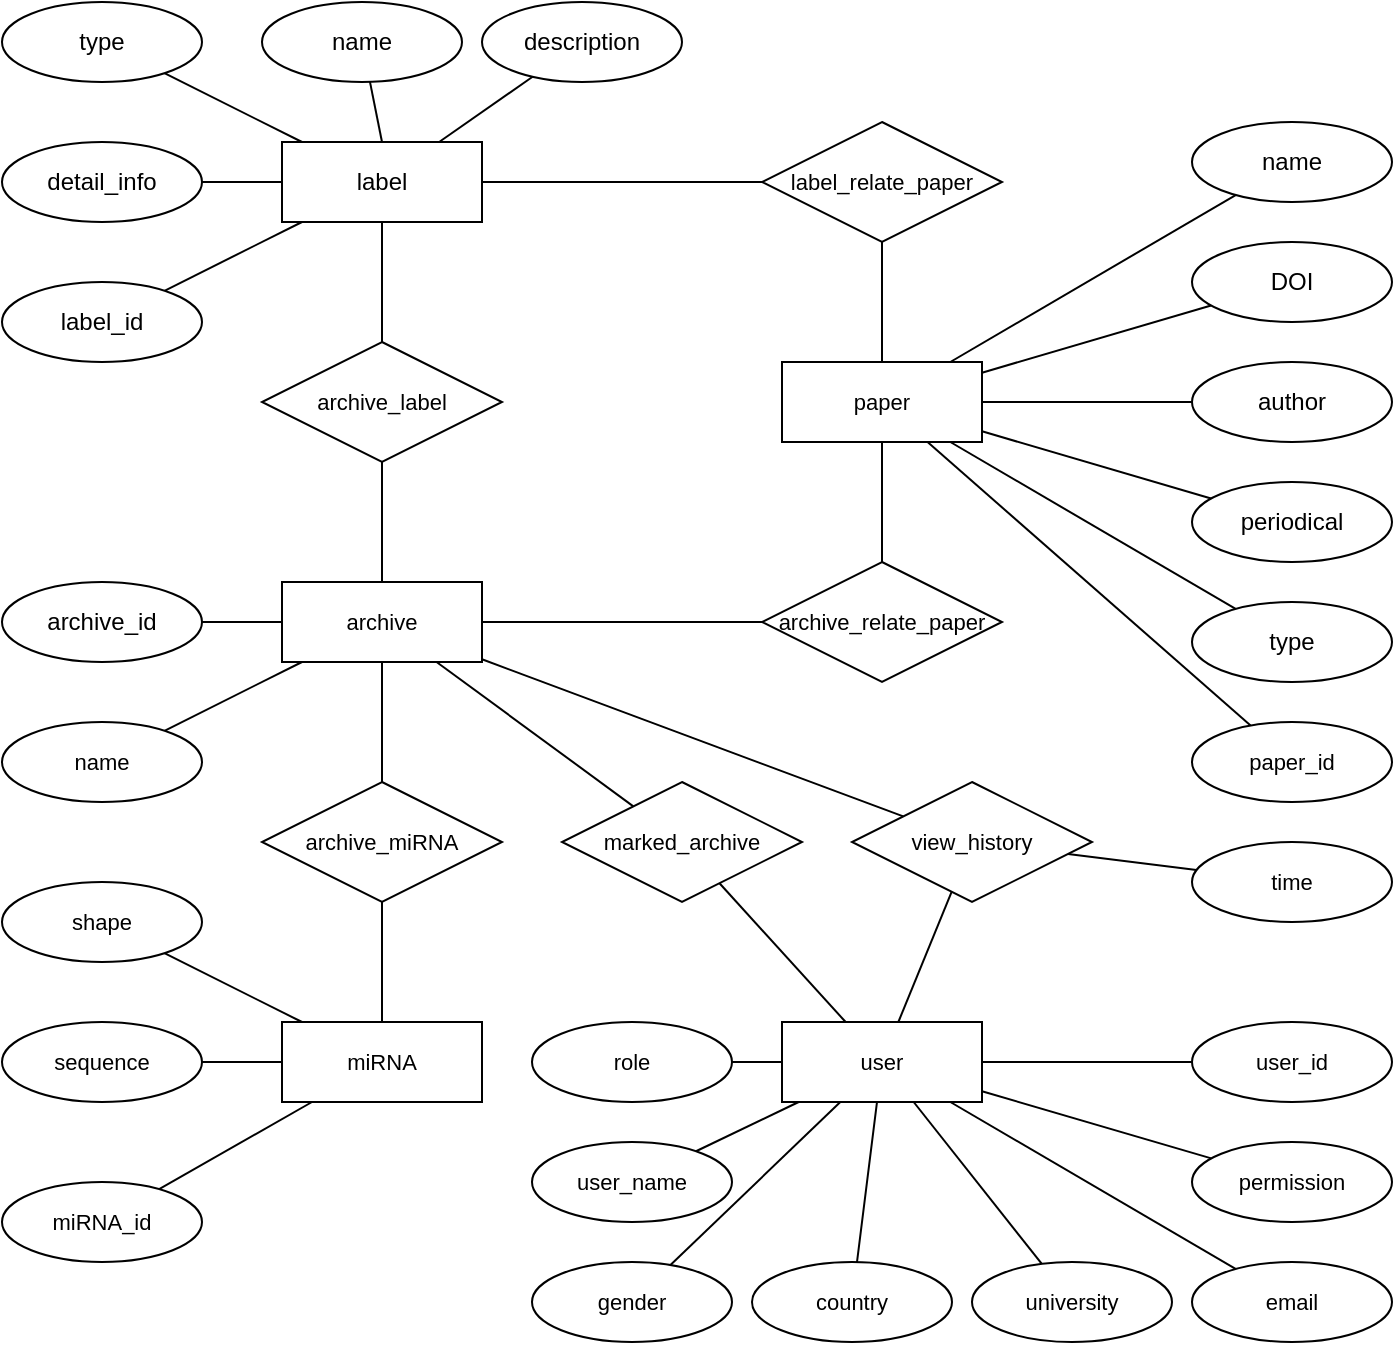 <mxfile version="21.4.0" type="github">
  <diagram id="R2lEEEUBdFMjLlhIrx00" name="Page-1">
    <mxGraphModel dx="1647" dy="893" grid="1" gridSize="10" guides="1" tooltips="1" connect="1" arrows="1" fold="1" page="1" pageScale="1" pageWidth="850" pageHeight="1100" math="0" shadow="0" extFonts="Permanent Marker^https://fonts.googleapis.com/css?family=Permanent+Marker">
      <root>
        <mxCell id="0" />
        <mxCell id="1" parent="0" />
        <mxCell id="EDVuPuXlWvKtLFAjsj-E-16" style="edgeStyle=none;shape=connector;rounded=0;orthogonalLoop=1;jettySize=auto;html=1;labelBackgroundColor=default;strokeColor=default;fontFamily=Helvetica;fontSize=11;fontColor=default;endArrow=none;endFill=0;" edge="1" parent="1" source="EDVuPuXlWvKtLFAjsj-E-1" target="EDVuPuXlWvKtLFAjsj-E-15">
          <mxGeometry relative="1" as="geometry" />
        </mxCell>
        <mxCell id="EDVuPuXlWvKtLFAjsj-E-1" value="label" style="whiteSpace=wrap;html=1;align=center;" vertex="1" parent="1">
          <mxGeometry x="225" y="80" width="100" height="40" as="geometry" />
        </mxCell>
        <mxCell id="EDVuPuXlWvKtLFAjsj-E-7" style="rounded=0;orthogonalLoop=1;jettySize=auto;html=1;endArrow=none;endFill=0;" edge="1" parent="1" source="EDVuPuXlWvKtLFAjsj-E-2" target="EDVuPuXlWvKtLFAjsj-E-1">
          <mxGeometry relative="1" as="geometry" />
        </mxCell>
        <mxCell id="EDVuPuXlWvKtLFAjsj-E-2" value="type" style="ellipse;whiteSpace=wrap;html=1;align=center;" vertex="1" parent="1">
          <mxGeometry x="85" y="10" width="100" height="40" as="geometry" />
        </mxCell>
        <mxCell id="EDVuPuXlWvKtLFAjsj-E-13" style="edgeStyle=none;shape=connector;rounded=0;orthogonalLoop=1;jettySize=auto;html=1;labelBackgroundColor=default;strokeColor=default;fontFamily=Helvetica;fontSize=11;fontColor=default;endArrow=none;endFill=0;" edge="1" parent="1" source="EDVuPuXlWvKtLFAjsj-E-3" target="EDVuPuXlWvKtLFAjsj-E-1">
          <mxGeometry relative="1" as="geometry" />
        </mxCell>
        <mxCell id="EDVuPuXlWvKtLFAjsj-E-3" value="description" style="ellipse;whiteSpace=wrap;html=1;align=center;" vertex="1" parent="1">
          <mxGeometry x="325" y="10" width="100" height="40" as="geometry" />
        </mxCell>
        <mxCell id="EDVuPuXlWvKtLFAjsj-E-12" style="edgeStyle=none;shape=connector;rounded=0;orthogonalLoop=1;jettySize=auto;html=1;entryX=0.5;entryY=0;entryDx=0;entryDy=0;labelBackgroundColor=default;strokeColor=default;fontFamily=Helvetica;fontSize=11;fontColor=default;endArrow=none;endFill=0;" edge="1" parent="1" source="EDVuPuXlWvKtLFAjsj-E-4" target="EDVuPuXlWvKtLFAjsj-E-1">
          <mxGeometry relative="1" as="geometry" />
        </mxCell>
        <mxCell id="EDVuPuXlWvKtLFAjsj-E-4" value="name" style="ellipse;whiteSpace=wrap;html=1;align=center;" vertex="1" parent="1">
          <mxGeometry x="215" y="10" width="100" height="40" as="geometry" />
        </mxCell>
        <mxCell id="EDVuPuXlWvKtLFAjsj-E-10" style="edgeStyle=none;shape=connector;rounded=0;orthogonalLoop=1;jettySize=auto;html=1;labelBackgroundColor=default;strokeColor=default;fontFamily=Helvetica;fontSize=11;fontColor=default;endArrow=none;endFill=0;" edge="1" parent="1" source="EDVuPuXlWvKtLFAjsj-E-5" target="EDVuPuXlWvKtLFAjsj-E-1">
          <mxGeometry relative="1" as="geometry" />
        </mxCell>
        <mxCell id="EDVuPuXlWvKtLFAjsj-E-5" value="detail_info" style="ellipse;whiteSpace=wrap;html=1;align=center;" vertex="1" parent="1">
          <mxGeometry x="85" y="80" width="100" height="40" as="geometry" />
        </mxCell>
        <mxCell id="EDVuPuXlWvKtLFAjsj-E-14" style="edgeStyle=none;shape=connector;rounded=0;orthogonalLoop=1;jettySize=auto;html=1;labelBackgroundColor=default;strokeColor=default;fontFamily=Helvetica;fontSize=11;fontColor=default;endArrow=none;endFill=0;" edge="1" parent="1" source="EDVuPuXlWvKtLFAjsj-E-28" target="EDVuPuXlWvKtLFAjsj-E-1">
          <mxGeometry relative="1" as="geometry">
            <mxPoint x="365" y="100" as="sourcePoint" />
          </mxGeometry>
        </mxCell>
        <mxCell id="EDVuPuXlWvKtLFAjsj-E-11" style="edgeStyle=none;shape=connector;rounded=0;orthogonalLoop=1;jettySize=auto;html=1;labelBackgroundColor=default;strokeColor=default;fontFamily=Helvetica;fontSize=11;fontColor=default;endArrow=none;endFill=0;" edge="1" parent="1" source="EDVuPuXlWvKtLFAjsj-E-8" target="EDVuPuXlWvKtLFAjsj-E-1">
          <mxGeometry relative="1" as="geometry" />
        </mxCell>
        <mxCell id="EDVuPuXlWvKtLFAjsj-E-8" value="label_id" style="ellipse;whiteSpace=wrap;html=1;align=center;" vertex="1" parent="1">
          <mxGeometry x="85" y="150" width="100" height="40" as="geometry" />
        </mxCell>
        <mxCell id="EDVuPuXlWvKtLFAjsj-E-18" style="edgeStyle=none;shape=connector;rounded=0;orthogonalLoop=1;jettySize=auto;html=1;labelBackgroundColor=default;strokeColor=default;fontFamily=Helvetica;fontSize=11;fontColor=default;endArrow=none;endFill=0;" edge="1" parent="1" source="EDVuPuXlWvKtLFAjsj-E-15" target="EDVuPuXlWvKtLFAjsj-E-17">
          <mxGeometry relative="1" as="geometry" />
        </mxCell>
        <mxCell id="EDVuPuXlWvKtLFAjsj-E-15" value="archive_label" style="shape=rhombus;perimeter=rhombusPerimeter;whiteSpace=wrap;html=1;align=center;fontFamily=Helvetica;fontSize=11;fontColor=default;" vertex="1" parent="1">
          <mxGeometry x="215" y="180" width="120" height="60" as="geometry" />
        </mxCell>
        <mxCell id="EDVuPuXlWvKtLFAjsj-E-60" style="edgeStyle=none;shape=connector;rounded=0;orthogonalLoop=1;jettySize=auto;html=1;labelBackgroundColor=default;strokeColor=default;fontFamily=Helvetica;fontSize=11;fontColor=default;endArrow=none;endFill=0;" edge="1" parent="1" source="EDVuPuXlWvKtLFAjsj-E-17" target="EDVuPuXlWvKtLFAjsj-E-59">
          <mxGeometry relative="1" as="geometry" />
        </mxCell>
        <mxCell id="EDVuPuXlWvKtLFAjsj-E-71" style="edgeStyle=none;shape=connector;rounded=0;orthogonalLoop=1;jettySize=auto;html=1;labelBackgroundColor=default;strokeColor=default;fontFamily=Helvetica;fontSize=11;fontColor=default;endArrow=none;endFill=0;" edge="1" parent="1" source="EDVuPuXlWvKtLFAjsj-E-17" target="EDVuPuXlWvKtLFAjsj-E-70">
          <mxGeometry relative="1" as="geometry" />
        </mxCell>
        <mxCell id="EDVuPuXlWvKtLFAjsj-E-17" value="archive" style="whiteSpace=wrap;html=1;align=center;fontFamily=Helvetica;fontSize=11;fontColor=default;" vertex="1" parent="1">
          <mxGeometry x="225" y="300" width="100" height="40" as="geometry" />
        </mxCell>
        <mxCell id="EDVuPuXlWvKtLFAjsj-E-20" style="edgeStyle=none;shape=connector;rounded=0;orthogonalLoop=1;jettySize=auto;html=1;labelBackgroundColor=default;strokeColor=default;fontFamily=Helvetica;fontSize=11;fontColor=default;endArrow=none;endFill=0;" edge="1" parent="1" source="EDVuPuXlWvKtLFAjsj-E-19" target="EDVuPuXlWvKtLFAjsj-E-17">
          <mxGeometry relative="1" as="geometry" />
        </mxCell>
        <mxCell id="EDVuPuXlWvKtLFAjsj-E-19" value="archive_id" style="ellipse;whiteSpace=wrap;html=1;align=center;" vertex="1" parent="1">
          <mxGeometry x="85" y="300" width="100" height="40" as="geometry" />
        </mxCell>
        <mxCell id="EDVuPuXlWvKtLFAjsj-E-22" style="edgeStyle=none;shape=connector;rounded=0;orthogonalLoop=1;jettySize=auto;html=1;labelBackgroundColor=default;strokeColor=default;fontFamily=Helvetica;fontSize=11;fontColor=default;endArrow=none;endFill=0;" edge="1" parent="1" source="EDVuPuXlWvKtLFAjsj-E-21" target="EDVuPuXlWvKtLFAjsj-E-17">
          <mxGeometry relative="1" as="geometry" />
        </mxCell>
        <mxCell id="EDVuPuXlWvKtLFAjsj-E-21" value="name" style="ellipse;whiteSpace=wrap;html=1;align=center;fontFamily=Helvetica;fontSize=11;fontColor=default;" vertex="1" parent="1">
          <mxGeometry x="85" y="370" width="100" height="40" as="geometry" />
        </mxCell>
        <mxCell id="EDVuPuXlWvKtLFAjsj-E-24" style="edgeStyle=none;shape=connector;rounded=0;orthogonalLoop=1;jettySize=auto;html=1;labelBackgroundColor=default;strokeColor=default;fontFamily=Helvetica;fontSize=11;fontColor=default;endArrow=none;endFill=0;" edge="1" parent="1" source="EDVuPuXlWvKtLFAjsj-E-47" target="EDVuPuXlWvKtLFAjsj-E-17">
          <mxGeometry relative="1" as="geometry">
            <mxPoint x="275" y="370" as="sourcePoint" />
          </mxGeometry>
        </mxCell>
        <mxCell id="EDVuPuXlWvKtLFAjsj-E-26" style="edgeStyle=none;shape=connector;rounded=0;orthogonalLoop=1;jettySize=auto;html=1;labelBackgroundColor=default;strokeColor=default;fontFamily=Helvetica;fontSize=11;fontColor=default;endArrow=none;endFill=0;" edge="1" parent="1" source="EDVuPuXlWvKtLFAjsj-E-27" target="EDVuPuXlWvKtLFAjsj-E-17">
          <mxGeometry relative="1" as="geometry">
            <mxPoint x="383.765" y="374.383" as="sourcePoint" />
          </mxGeometry>
        </mxCell>
        <mxCell id="EDVuPuXlWvKtLFAjsj-E-30" style="edgeStyle=none;shape=connector;rounded=0;orthogonalLoop=1;jettySize=auto;html=1;labelBackgroundColor=default;strokeColor=default;fontFamily=Helvetica;fontSize=11;fontColor=default;endArrow=none;endFill=0;" edge="1" parent="1" source="EDVuPuXlWvKtLFAjsj-E-27" target="EDVuPuXlWvKtLFAjsj-E-29">
          <mxGeometry relative="1" as="geometry" />
        </mxCell>
        <mxCell id="EDVuPuXlWvKtLFAjsj-E-27" value="archive_relate_paper" style="shape=rhombus;perimeter=rhombusPerimeter;whiteSpace=wrap;html=1;align=center;fontFamily=Helvetica;fontSize=11;fontColor=default;" vertex="1" parent="1">
          <mxGeometry x="465" y="290" width="120" height="60" as="geometry" />
        </mxCell>
        <mxCell id="EDVuPuXlWvKtLFAjsj-E-31" style="edgeStyle=none;shape=connector;rounded=0;orthogonalLoop=1;jettySize=auto;html=1;entryX=0.5;entryY=0;entryDx=0;entryDy=0;labelBackgroundColor=default;strokeColor=default;fontFamily=Helvetica;fontSize=11;fontColor=default;endArrow=none;endFill=0;" edge="1" parent="1" source="EDVuPuXlWvKtLFAjsj-E-28" target="EDVuPuXlWvKtLFAjsj-E-29">
          <mxGeometry relative="1" as="geometry" />
        </mxCell>
        <mxCell id="EDVuPuXlWvKtLFAjsj-E-28" value="label_relate_paper" style="shape=rhombus;perimeter=rhombusPerimeter;whiteSpace=wrap;html=1;align=center;fontFamily=Helvetica;fontSize=11;fontColor=default;" vertex="1" parent="1">
          <mxGeometry x="465" y="70" width="120" height="60" as="geometry" />
        </mxCell>
        <mxCell id="EDVuPuXlWvKtLFAjsj-E-29" value="paper" style="whiteSpace=wrap;html=1;align=center;fontFamily=Helvetica;fontSize=11;fontColor=default;" vertex="1" parent="1">
          <mxGeometry x="475" y="190" width="100" height="40" as="geometry" />
        </mxCell>
        <mxCell id="EDVuPuXlWvKtLFAjsj-E-45" style="edgeStyle=none;shape=connector;rounded=0;orthogonalLoop=1;jettySize=auto;html=1;labelBackgroundColor=default;strokeColor=default;fontFamily=Helvetica;fontSize=11;fontColor=default;endArrow=none;endFill=0;" edge="1" parent="1" source="EDVuPuXlWvKtLFAjsj-E-32" target="EDVuPuXlWvKtLFAjsj-E-29">
          <mxGeometry relative="1" as="geometry" />
        </mxCell>
        <mxCell id="EDVuPuXlWvKtLFAjsj-E-32" value="type" style="ellipse;whiteSpace=wrap;html=1;align=center;" vertex="1" parent="1">
          <mxGeometry x="680" y="310" width="100" height="40" as="geometry" />
        </mxCell>
        <mxCell id="EDVuPuXlWvKtLFAjsj-E-44" style="edgeStyle=none;shape=connector;rounded=0;orthogonalLoop=1;jettySize=auto;html=1;labelBackgroundColor=default;strokeColor=default;fontFamily=Helvetica;fontSize=11;fontColor=default;endArrow=none;endFill=0;" edge="1" parent="1" source="EDVuPuXlWvKtLFAjsj-E-33" target="EDVuPuXlWvKtLFAjsj-E-29">
          <mxGeometry relative="1" as="geometry" />
        </mxCell>
        <mxCell id="EDVuPuXlWvKtLFAjsj-E-33" value="periodical " style="ellipse;whiteSpace=wrap;html=1;align=center;" vertex="1" parent="1">
          <mxGeometry x="680" y="250" width="100" height="40" as="geometry" />
        </mxCell>
        <mxCell id="EDVuPuXlWvKtLFAjsj-E-41" style="edgeStyle=none;shape=connector;rounded=0;orthogonalLoop=1;jettySize=auto;html=1;labelBackgroundColor=default;strokeColor=default;fontFamily=Helvetica;fontSize=11;fontColor=default;endArrow=none;endFill=0;" edge="1" parent="1" source="EDVuPuXlWvKtLFAjsj-E-34" target="EDVuPuXlWvKtLFAjsj-E-29">
          <mxGeometry relative="1" as="geometry" />
        </mxCell>
        <mxCell id="EDVuPuXlWvKtLFAjsj-E-34" value="name" style="ellipse;whiteSpace=wrap;html=1;align=center;" vertex="1" parent="1">
          <mxGeometry x="680" y="70" width="100" height="40" as="geometry" />
        </mxCell>
        <mxCell id="EDVuPuXlWvKtLFAjsj-E-43" style="edgeStyle=none;shape=connector;rounded=0;orthogonalLoop=1;jettySize=auto;html=1;labelBackgroundColor=default;strokeColor=default;fontFamily=Helvetica;fontSize=11;fontColor=default;endArrow=none;endFill=0;" edge="1" parent="1" source="EDVuPuXlWvKtLFAjsj-E-35" target="EDVuPuXlWvKtLFAjsj-E-29">
          <mxGeometry relative="1" as="geometry" />
        </mxCell>
        <mxCell id="EDVuPuXlWvKtLFAjsj-E-35" value="author" style="ellipse;whiteSpace=wrap;html=1;align=center;" vertex="1" parent="1">
          <mxGeometry x="680" y="190" width="100" height="40" as="geometry" />
        </mxCell>
        <mxCell id="EDVuPuXlWvKtLFAjsj-E-42" style="edgeStyle=none;shape=connector;rounded=0;orthogonalLoop=1;jettySize=auto;html=1;labelBackgroundColor=default;strokeColor=default;fontFamily=Helvetica;fontSize=11;fontColor=default;endArrow=none;endFill=0;" edge="1" parent="1" source="EDVuPuXlWvKtLFAjsj-E-36" target="EDVuPuXlWvKtLFAjsj-E-29">
          <mxGeometry relative="1" as="geometry" />
        </mxCell>
        <mxCell id="EDVuPuXlWvKtLFAjsj-E-36" value="DOI" style="ellipse;whiteSpace=wrap;html=1;align=center;" vertex="1" parent="1">
          <mxGeometry x="680" y="130" width="100" height="40" as="geometry" />
        </mxCell>
        <mxCell id="EDVuPuXlWvKtLFAjsj-E-48" style="edgeStyle=none;shape=connector;rounded=0;orthogonalLoop=1;jettySize=auto;html=1;exitX=0.5;exitY=1;exitDx=0;exitDy=0;labelBackgroundColor=default;strokeColor=default;fontFamily=Helvetica;fontSize=11;fontColor=default;endArrow=none;endFill=0;" edge="1" parent="1" source="EDVuPuXlWvKtLFAjsj-E-46" target="EDVuPuXlWvKtLFAjsj-E-47">
          <mxGeometry relative="1" as="geometry">
            <mxPoint x="285" y="500" as="targetPoint" />
          </mxGeometry>
        </mxCell>
        <mxCell id="EDVuPuXlWvKtLFAjsj-E-46" value="miRNA" style="whiteSpace=wrap;html=1;align=center;fontFamily=Helvetica;fontSize=11;fontColor=default;" vertex="1" parent="1">
          <mxGeometry x="225" y="520" width="100" height="40" as="geometry" />
        </mxCell>
        <mxCell id="EDVuPuXlWvKtLFAjsj-E-47" value="archive_miRNA" style="shape=rhombus;perimeter=rhombusPerimeter;whiteSpace=wrap;html=1;align=center;fontFamily=Helvetica;fontSize=11;fontColor=default;" vertex="1" parent="1">
          <mxGeometry x="215" y="400" width="120" height="60" as="geometry" />
        </mxCell>
        <mxCell id="EDVuPuXlWvKtLFAjsj-E-51" style="edgeStyle=none;shape=connector;rounded=0;orthogonalLoop=1;jettySize=auto;html=1;labelBackgroundColor=default;strokeColor=default;fontFamily=Helvetica;fontSize=11;fontColor=default;endArrow=none;endFill=0;" edge="1" parent="1" source="EDVuPuXlWvKtLFAjsj-E-50" target="EDVuPuXlWvKtLFAjsj-E-46">
          <mxGeometry relative="1" as="geometry" />
        </mxCell>
        <mxCell id="EDVuPuXlWvKtLFAjsj-E-50" value="sequence" style="ellipse;whiteSpace=wrap;html=1;align=center;fontFamily=Helvetica;fontSize=11;fontColor=default;" vertex="1" parent="1">
          <mxGeometry x="85" y="520" width="100" height="40" as="geometry" />
        </mxCell>
        <mxCell id="EDVuPuXlWvKtLFAjsj-E-54" style="edgeStyle=none;shape=connector;rounded=0;orthogonalLoop=1;jettySize=auto;html=1;labelBackgroundColor=default;strokeColor=default;fontFamily=Helvetica;fontSize=11;fontColor=default;endArrow=none;endFill=0;" edge="1" parent="1" source="EDVuPuXlWvKtLFAjsj-E-52" target="EDVuPuXlWvKtLFAjsj-E-29">
          <mxGeometry relative="1" as="geometry" />
        </mxCell>
        <mxCell id="EDVuPuXlWvKtLFAjsj-E-52" value="paper_id" style="ellipse;whiteSpace=wrap;html=1;align=center;fontFamily=Helvetica;fontSize=11;fontColor=default;" vertex="1" parent="1">
          <mxGeometry x="680" y="370" width="100" height="40" as="geometry" />
        </mxCell>
        <mxCell id="EDVuPuXlWvKtLFAjsj-E-56" style="edgeStyle=none;shape=connector;rounded=0;orthogonalLoop=1;jettySize=auto;html=1;labelBackgroundColor=default;strokeColor=default;fontFamily=Helvetica;fontSize=11;fontColor=default;endArrow=none;endFill=0;" edge="1" parent="1" source="EDVuPuXlWvKtLFAjsj-E-55" target="EDVuPuXlWvKtLFAjsj-E-46">
          <mxGeometry relative="1" as="geometry" />
        </mxCell>
        <mxCell id="EDVuPuXlWvKtLFAjsj-E-55" value="miRNA_id" style="ellipse;whiteSpace=wrap;html=1;align=center;fontFamily=Helvetica;fontSize=11;fontColor=default;" vertex="1" parent="1">
          <mxGeometry x="85" y="600" width="100" height="40" as="geometry" />
        </mxCell>
        <mxCell id="EDVuPuXlWvKtLFAjsj-E-58" style="edgeStyle=none;shape=connector;rounded=0;orthogonalLoop=1;jettySize=auto;html=1;labelBackgroundColor=default;strokeColor=default;fontFamily=Helvetica;fontSize=11;fontColor=default;endArrow=none;endFill=0;" edge="1" parent="1" source="EDVuPuXlWvKtLFAjsj-E-57" target="EDVuPuXlWvKtLFAjsj-E-46">
          <mxGeometry relative="1" as="geometry" />
        </mxCell>
        <mxCell id="EDVuPuXlWvKtLFAjsj-E-57" value="shape" style="ellipse;whiteSpace=wrap;html=1;align=center;fontFamily=Helvetica;fontSize=11;fontColor=default;" vertex="1" parent="1">
          <mxGeometry x="85" y="450" width="100" height="40" as="geometry" />
        </mxCell>
        <mxCell id="EDVuPuXlWvKtLFAjsj-E-62" style="edgeStyle=none;shape=connector;rounded=0;orthogonalLoop=1;jettySize=auto;html=1;labelBackgroundColor=default;strokeColor=default;fontFamily=Helvetica;fontSize=11;fontColor=default;endArrow=none;endFill=0;" edge="1" parent="1" source="EDVuPuXlWvKtLFAjsj-E-59" target="EDVuPuXlWvKtLFAjsj-E-61">
          <mxGeometry relative="1" as="geometry" />
        </mxCell>
        <mxCell id="EDVuPuXlWvKtLFAjsj-E-64" style="edgeStyle=none;shape=connector;rounded=0;orthogonalLoop=1;jettySize=auto;html=1;labelBackgroundColor=default;strokeColor=default;fontFamily=Helvetica;fontSize=11;fontColor=default;endArrow=none;endFill=0;" edge="1" parent="1" source="EDVuPuXlWvKtLFAjsj-E-59" target="EDVuPuXlWvKtLFAjsj-E-63">
          <mxGeometry relative="1" as="geometry" />
        </mxCell>
        <mxCell id="EDVuPuXlWvKtLFAjsj-E-59" value="view_history" style="shape=rhombus;perimeter=rhombusPerimeter;whiteSpace=wrap;html=1;align=center;fontFamily=Helvetica;fontSize=11;fontColor=default;" vertex="1" parent="1">
          <mxGeometry x="510" y="400" width="120" height="60" as="geometry" />
        </mxCell>
        <mxCell id="EDVuPuXlWvKtLFAjsj-E-76" style="edgeStyle=none;shape=connector;rounded=0;orthogonalLoop=1;jettySize=auto;html=1;labelBackgroundColor=default;strokeColor=default;fontFamily=Helvetica;fontSize=11;fontColor=default;endArrow=none;endFill=0;" edge="1" parent="1" source="EDVuPuXlWvKtLFAjsj-E-61" target="EDVuPuXlWvKtLFAjsj-E-68">
          <mxGeometry relative="1" as="geometry" />
        </mxCell>
        <mxCell id="EDVuPuXlWvKtLFAjsj-E-77" style="edgeStyle=none;shape=connector;rounded=0;orthogonalLoop=1;jettySize=auto;html=1;labelBackgroundColor=default;strokeColor=default;fontFamily=Helvetica;fontSize=11;fontColor=default;endArrow=none;endFill=0;" edge="1" parent="1" source="EDVuPuXlWvKtLFAjsj-E-61" target="EDVuPuXlWvKtLFAjsj-E-69">
          <mxGeometry relative="1" as="geometry" />
        </mxCell>
        <mxCell id="EDVuPuXlWvKtLFAjsj-E-78" style="edgeStyle=none;shape=connector;rounded=0;orthogonalLoop=1;jettySize=auto;html=1;labelBackgroundColor=default;strokeColor=default;fontFamily=Helvetica;fontSize=11;fontColor=default;endArrow=none;endFill=0;" edge="1" parent="1" source="EDVuPuXlWvKtLFAjsj-E-61" target="EDVuPuXlWvKtLFAjsj-E-73">
          <mxGeometry relative="1" as="geometry" />
        </mxCell>
        <mxCell id="EDVuPuXlWvKtLFAjsj-E-79" style="edgeStyle=none;shape=connector;rounded=0;orthogonalLoop=1;jettySize=auto;html=1;labelBackgroundColor=default;strokeColor=default;fontFamily=Helvetica;fontSize=11;fontColor=default;endArrow=none;endFill=0;" edge="1" parent="1" source="EDVuPuXlWvKtLFAjsj-E-61" target="EDVuPuXlWvKtLFAjsj-E-74">
          <mxGeometry relative="1" as="geometry" />
        </mxCell>
        <mxCell id="EDVuPuXlWvKtLFAjsj-E-80" style="edgeStyle=none;shape=connector;rounded=0;orthogonalLoop=1;jettySize=auto;html=1;labelBackgroundColor=default;strokeColor=default;fontFamily=Helvetica;fontSize=11;fontColor=default;endArrow=none;endFill=0;" edge="1" parent="1" source="EDVuPuXlWvKtLFAjsj-E-61" target="EDVuPuXlWvKtLFAjsj-E-75">
          <mxGeometry relative="1" as="geometry" />
        </mxCell>
        <mxCell id="EDVuPuXlWvKtLFAjsj-E-81" style="edgeStyle=none;shape=connector;rounded=0;orthogonalLoop=1;jettySize=auto;html=1;labelBackgroundColor=default;strokeColor=default;fontFamily=Helvetica;fontSize=11;fontColor=default;endArrow=none;endFill=0;" edge="1" parent="1" source="EDVuPuXlWvKtLFAjsj-E-61" target="EDVuPuXlWvKtLFAjsj-E-66">
          <mxGeometry relative="1" as="geometry" />
        </mxCell>
        <mxCell id="EDVuPuXlWvKtLFAjsj-E-82" style="edgeStyle=none;shape=connector;rounded=0;orthogonalLoop=1;jettySize=auto;html=1;labelBackgroundColor=default;strokeColor=default;fontFamily=Helvetica;fontSize=11;fontColor=default;endArrow=none;endFill=0;" edge="1" parent="1" source="EDVuPuXlWvKtLFAjsj-E-61" target="EDVuPuXlWvKtLFAjsj-E-65">
          <mxGeometry relative="1" as="geometry" />
        </mxCell>
        <mxCell id="EDVuPuXlWvKtLFAjsj-E-83" style="edgeStyle=none;shape=connector;rounded=0;orthogonalLoop=1;jettySize=auto;html=1;labelBackgroundColor=default;strokeColor=default;fontFamily=Helvetica;fontSize=11;fontColor=default;endArrow=none;endFill=0;" edge="1" parent="1" source="EDVuPuXlWvKtLFAjsj-E-61" target="EDVuPuXlWvKtLFAjsj-E-67">
          <mxGeometry relative="1" as="geometry" />
        </mxCell>
        <mxCell id="EDVuPuXlWvKtLFAjsj-E-61" value="user" style="whiteSpace=wrap;html=1;align=center;fontFamily=Helvetica;fontSize=11;fontColor=default;" vertex="1" parent="1">
          <mxGeometry x="475" y="520" width="100" height="40" as="geometry" />
        </mxCell>
        <mxCell id="EDVuPuXlWvKtLFAjsj-E-63" value="time" style="ellipse;whiteSpace=wrap;html=1;align=center;fontFamily=Helvetica;fontSize=11;fontColor=default;" vertex="1" parent="1">
          <mxGeometry x="680" y="430" width="100" height="40" as="geometry" />
        </mxCell>
        <mxCell id="EDVuPuXlWvKtLFAjsj-E-65" value="permission" style="ellipse;whiteSpace=wrap;html=1;align=center;fontFamily=Helvetica;fontSize=11;fontColor=default;" vertex="1" parent="1">
          <mxGeometry x="680" y="580" width="100" height="40" as="geometry" />
        </mxCell>
        <mxCell id="EDVuPuXlWvKtLFAjsj-E-66" value="user_id" style="ellipse;whiteSpace=wrap;html=1;align=center;fontFamily=Helvetica;fontSize=11;fontColor=default;" vertex="1" parent="1">
          <mxGeometry x="680" y="520" width="100" height="40" as="geometry" />
        </mxCell>
        <mxCell id="EDVuPuXlWvKtLFAjsj-E-67" value="email" style="ellipse;whiteSpace=wrap;html=1;align=center;fontFamily=Helvetica;fontSize=11;fontColor=default;" vertex="1" parent="1">
          <mxGeometry x="680" y="640" width="100" height="40" as="geometry" />
        </mxCell>
        <mxCell id="EDVuPuXlWvKtLFAjsj-E-68" value="role" style="ellipse;whiteSpace=wrap;html=1;align=center;fontFamily=Helvetica;fontSize=11;fontColor=default;" vertex="1" parent="1">
          <mxGeometry x="350" y="520" width="100" height="40" as="geometry" />
        </mxCell>
        <mxCell id="EDVuPuXlWvKtLFAjsj-E-69" value="user_name" style="ellipse;whiteSpace=wrap;html=1;align=center;fontFamily=Helvetica;fontSize=11;fontColor=default;" vertex="1" parent="1">
          <mxGeometry x="350" y="580" width="100" height="40" as="geometry" />
        </mxCell>
        <mxCell id="EDVuPuXlWvKtLFAjsj-E-72" style="edgeStyle=none;shape=connector;rounded=0;orthogonalLoop=1;jettySize=auto;html=1;labelBackgroundColor=default;strokeColor=default;fontFamily=Helvetica;fontSize=11;fontColor=default;endArrow=none;endFill=0;" edge="1" parent="1" source="EDVuPuXlWvKtLFAjsj-E-70" target="EDVuPuXlWvKtLFAjsj-E-61">
          <mxGeometry relative="1" as="geometry" />
        </mxCell>
        <mxCell id="EDVuPuXlWvKtLFAjsj-E-70" value="marked_archive" style="shape=rhombus;perimeter=rhombusPerimeter;whiteSpace=wrap;html=1;align=center;fontFamily=Helvetica;fontSize=11;fontColor=default;" vertex="1" parent="1">
          <mxGeometry x="365" y="400" width="120" height="60" as="geometry" />
        </mxCell>
        <mxCell id="EDVuPuXlWvKtLFAjsj-E-73" value="gender" style="ellipse;whiteSpace=wrap;html=1;align=center;fontFamily=Helvetica;fontSize=11;fontColor=default;" vertex="1" parent="1">
          <mxGeometry x="350" y="640" width="100" height="40" as="geometry" />
        </mxCell>
        <mxCell id="EDVuPuXlWvKtLFAjsj-E-74" value="country" style="ellipse;whiteSpace=wrap;html=1;align=center;fontFamily=Helvetica;fontSize=11;fontColor=default;" vertex="1" parent="1">
          <mxGeometry x="460" y="640" width="100" height="40" as="geometry" />
        </mxCell>
        <mxCell id="EDVuPuXlWvKtLFAjsj-E-75" value="university" style="ellipse;whiteSpace=wrap;html=1;align=center;fontFamily=Helvetica;fontSize=11;fontColor=default;" vertex="1" parent="1">
          <mxGeometry x="570" y="640" width="100" height="40" as="geometry" />
        </mxCell>
      </root>
    </mxGraphModel>
  </diagram>
</mxfile>
